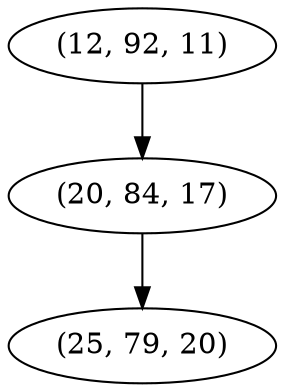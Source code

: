 digraph tree {
    "(12, 92, 11)";
    "(20, 84, 17)";
    "(25, 79, 20)";
    "(12, 92, 11)" -> "(20, 84, 17)";
    "(20, 84, 17)" -> "(25, 79, 20)";
}
